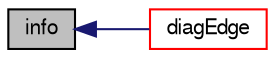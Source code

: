digraph "info"
{
  bgcolor="transparent";
  edge [fontname="FreeSans",fontsize="10",labelfontname="FreeSans",labelfontsize="10"];
  node [fontname="FreeSans",fontsize="10",shape=record];
  rankdir="LR";
  Node1124 [label="info",height=0.2,width=0.4,color="black", fillcolor="grey75", style="filled", fontcolor="black"];
  Node1124 -> Node1125 [dir="back",color="midnightblue",fontsize="10",style="solid",fontname="FreeSans"];
  Node1125 [label="diagEdge",height=0.2,width=0.4,color="red",URL="$a28794.html#acb7bb9eec14aecc690fce4c47829d321",tooltip="-1 or diagonal edge "];
}
